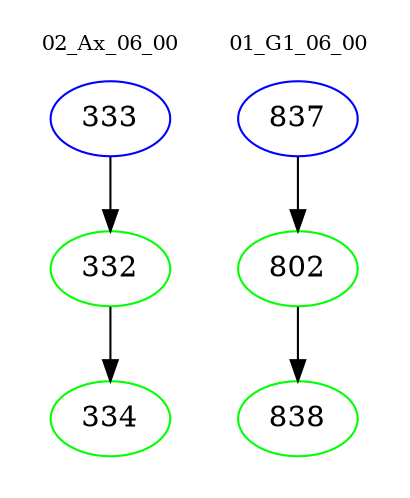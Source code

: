 digraph{
subgraph cluster_0 {
color = white
label = "02_Ax_06_00";
fontsize=10;
T0_333 [label="333", color="blue"]
T0_333 -> T0_332 [color="black"]
T0_332 [label="332", color="green"]
T0_332 -> T0_334 [color="black"]
T0_334 [label="334", color="green"]
}
subgraph cluster_1 {
color = white
label = "01_G1_06_00";
fontsize=10;
T1_837 [label="837", color="blue"]
T1_837 -> T1_802 [color="black"]
T1_802 [label="802", color="green"]
T1_802 -> T1_838 [color="black"]
T1_838 [label="838", color="green"]
}
}
